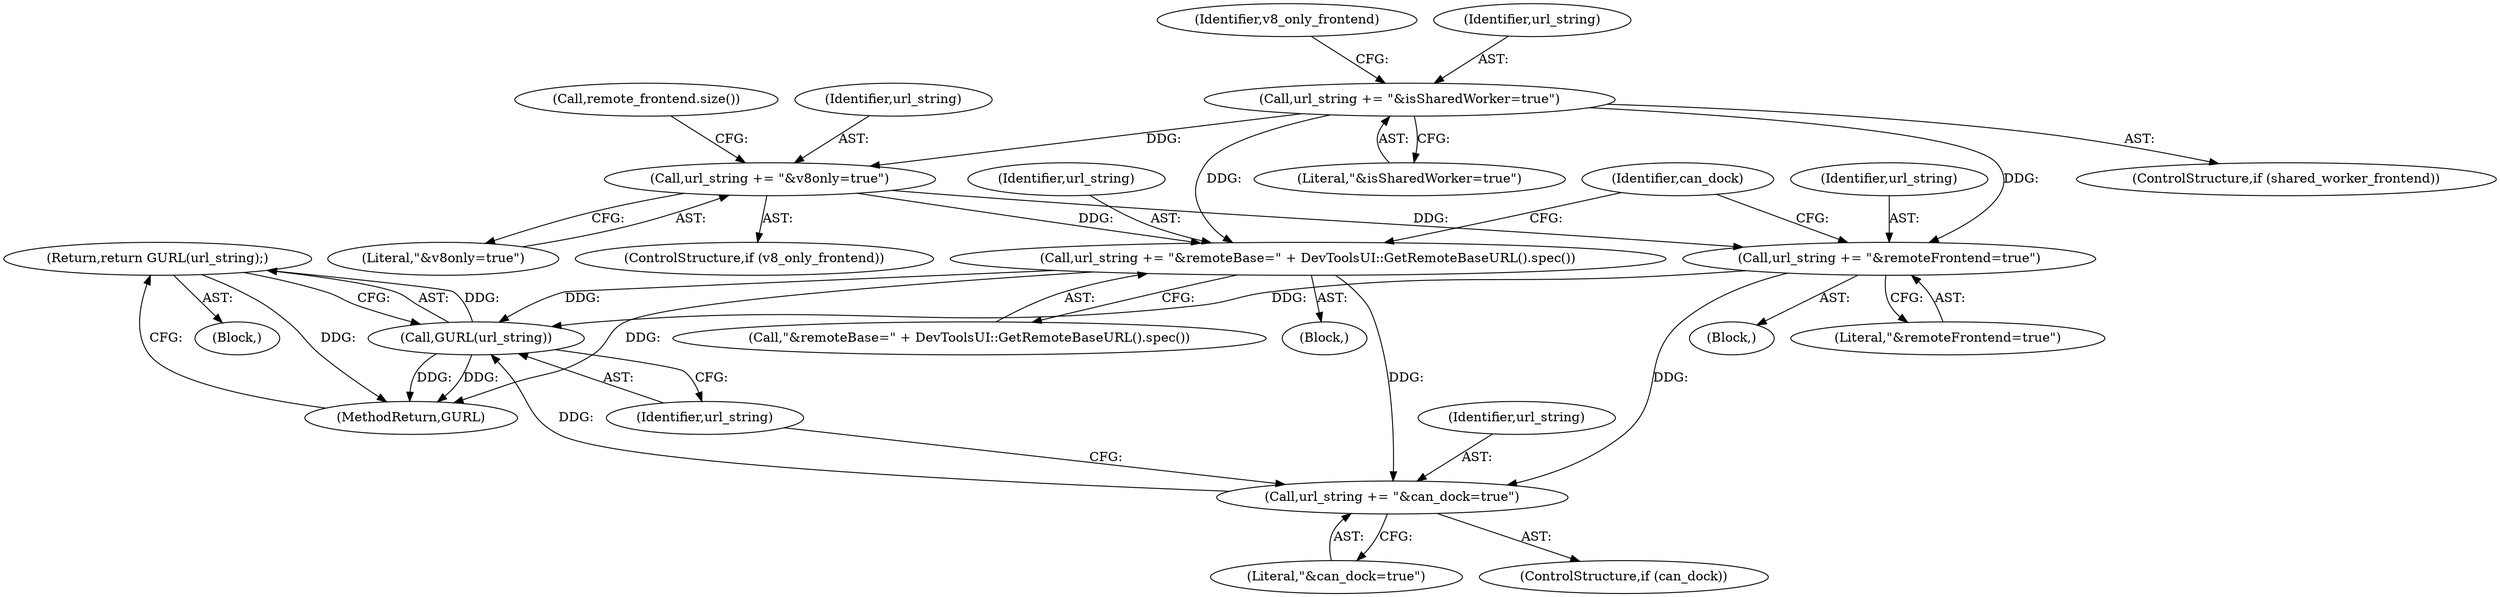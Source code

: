 digraph "1_Chrome_f865c2dfddb1d95af3a2467587c62566e3f7dfe4_0@del" {
"1000143" [label="(Return,return GURL(url_string);)"];
"1000144" [label="(Call,GURL(url_string))"];
"1000140" [label="(Call,url_string += \"&can_dock=true\")"];
"1000128" [label="(Call,url_string += \"&remoteFrontend=true\")"];
"1000122" [label="(Call,url_string += \"&v8only=true\")"];
"1000117" [label="(Call,url_string += \"&isSharedWorker=true\")"];
"1000133" [label="(Call,url_string += \"&remoteBase=\" + DevToolsUI::GetRemoteBaseURL().spec())"];
"1000127" [label="(Block,)"];
"1000126" [label="(Call,remote_frontend.size())"];
"1000145" [label="(Identifier,url_string)"];
"1000139" [label="(Identifier,can_dock)"];
"1000124" [label="(Literal,\"&v8only=true\")"];
"1000129" [label="(Identifier,url_string)"];
"1000143" [label="(Return,return GURL(url_string);)"];
"1000135" [label="(Call,\"&remoteBase=\" + DevToolsUI::GetRemoteBaseURL().spec())"];
"1000133" [label="(Call,url_string += \"&remoteBase=\" + DevToolsUI::GetRemoteBaseURL().spec())"];
"1000115" [label="(ControlStructure,if (shared_worker_frontend))"];
"1000142" [label="(Literal,\"&can_dock=true\")"];
"1000117" [label="(Call,url_string += \"&isSharedWorker=true\")"];
"1000107" [label="(Block,)"];
"1000132" [label="(Block,)"];
"1000140" [label="(Call,url_string += \"&can_dock=true\")"];
"1000134" [label="(Identifier,url_string)"];
"1000119" [label="(Literal,\"&isSharedWorker=true\")"];
"1000138" [label="(ControlStructure,if (can_dock))"];
"1000122" [label="(Call,url_string += \"&v8only=true\")"];
"1000121" [label="(Identifier,v8_only_frontend)"];
"1000141" [label="(Identifier,url_string)"];
"1000146" [label="(MethodReturn,GURL)"];
"1000120" [label="(ControlStructure,if (v8_only_frontend))"];
"1000118" [label="(Identifier,url_string)"];
"1000123" [label="(Identifier,url_string)"];
"1000128" [label="(Call,url_string += \"&remoteFrontend=true\")"];
"1000130" [label="(Literal,\"&remoteFrontend=true\")"];
"1000144" [label="(Call,GURL(url_string))"];
"1000143" -> "1000107"  [label="AST: "];
"1000143" -> "1000144"  [label="CFG: "];
"1000144" -> "1000143"  [label="AST: "];
"1000146" -> "1000143"  [label="CFG: "];
"1000143" -> "1000146"  [label="DDG: "];
"1000144" -> "1000143"  [label="DDG: "];
"1000144" -> "1000145"  [label="CFG: "];
"1000145" -> "1000144"  [label="AST: "];
"1000144" -> "1000146"  [label="DDG: "];
"1000144" -> "1000146"  [label="DDG: "];
"1000140" -> "1000144"  [label="DDG: "];
"1000128" -> "1000144"  [label="DDG: "];
"1000133" -> "1000144"  [label="DDG: "];
"1000140" -> "1000138"  [label="AST: "];
"1000140" -> "1000142"  [label="CFG: "];
"1000141" -> "1000140"  [label="AST: "];
"1000142" -> "1000140"  [label="AST: "];
"1000145" -> "1000140"  [label="CFG: "];
"1000128" -> "1000140"  [label="DDG: "];
"1000133" -> "1000140"  [label="DDG: "];
"1000128" -> "1000127"  [label="AST: "];
"1000128" -> "1000130"  [label="CFG: "];
"1000129" -> "1000128"  [label="AST: "];
"1000130" -> "1000128"  [label="AST: "];
"1000139" -> "1000128"  [label="CFG: "];
"1000122" -> "1000128"  [label="DDG: "];
"1000117" -> "1000128"  [label="DDG: "];
"1000122" -> "1000120"  [label="AST: "];
"1000122" -> "1000124"  [label="CFG: "];
"1000123" -> "1000122"  [label="AST: "];
"1000124" -> "1000122"  [label="AST: "];
"1000126" -> "1000122"  [label="CFG: "];
"1000117" -> "1000122"  [label="DDG: "];
"1000122" -> "1000133"  [label="DDG: "];
"1000117" -> "1000115"  [label="AST: "];
"1000117" -> "1000119"  [label="CFG: "];
"1000118" -> "1000117"  [label="AST: "];
"1000119" -> "1000117"  [label="AST: "];
"1000121" -> "1000117"  [label="CFG: "];
"1000117" -> "1000133"  [label="DDG: "];
"1000133" -> "1000132"  [label="AST: "];
"1000133" -> "1000135"  [label="CFG: "];
"1000134" -> "1000133"  [label="AST: "];
"1000135" -> "1000133"  [label="AST: "];
"1000139" -> "1000133"  [label="CFG: "];
"1000133" -> "1000146"  [label="DDG: "];
}
